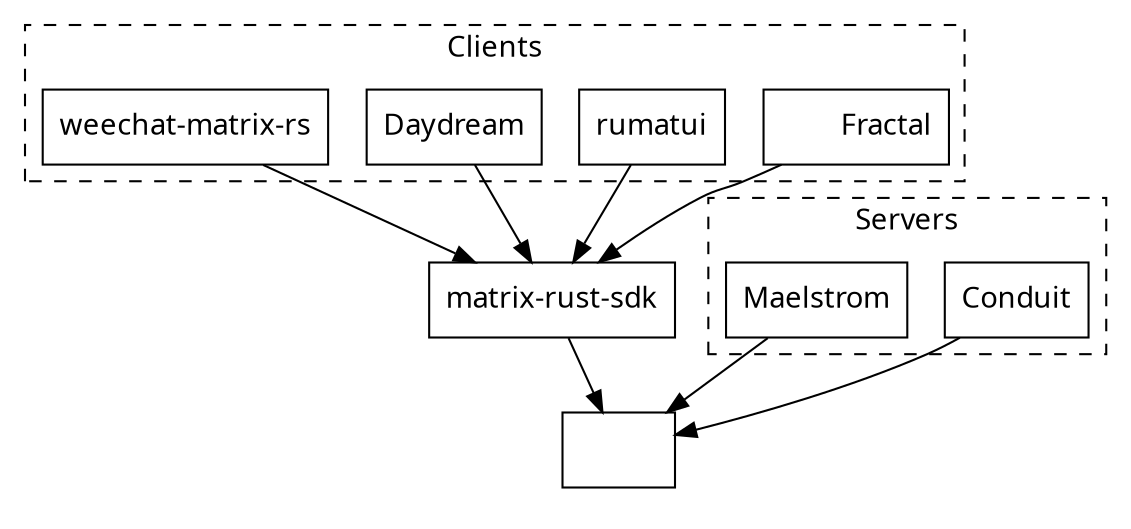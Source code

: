 digraph Ruma {
    graph [
        dpi=192,
        fontname="Metropolis",
    ];

    node [
        shape=box,
        imagepos=ml,
        fontname="Metropolis",
    ];

    subgraph cluster {
        color = "white";

        Ruma [
            label="",
            image="ruma.png",
        ];

        mrsdk [label="matrix-rust-sdk"];
        mrsdk -> Ruma
    }

    subgraph cluster_servers {
        label = "Servers\r";
        style = dashed;

        Conduit -> Ruma
        Maelstrom -> Ruma
    }

    subgraph cluster_clients {
        label = Clients;
        style = dashed;

        Fractal [
            label="Fractal\r",
            image="fractal.png",
            width=1.23,
        ];
        Fractal -> mrsdk
        rumatui -> mrsdk
        Daydream -> mrsdk
        "weechat-matrix-rs" -> mrsdk
    }
}
